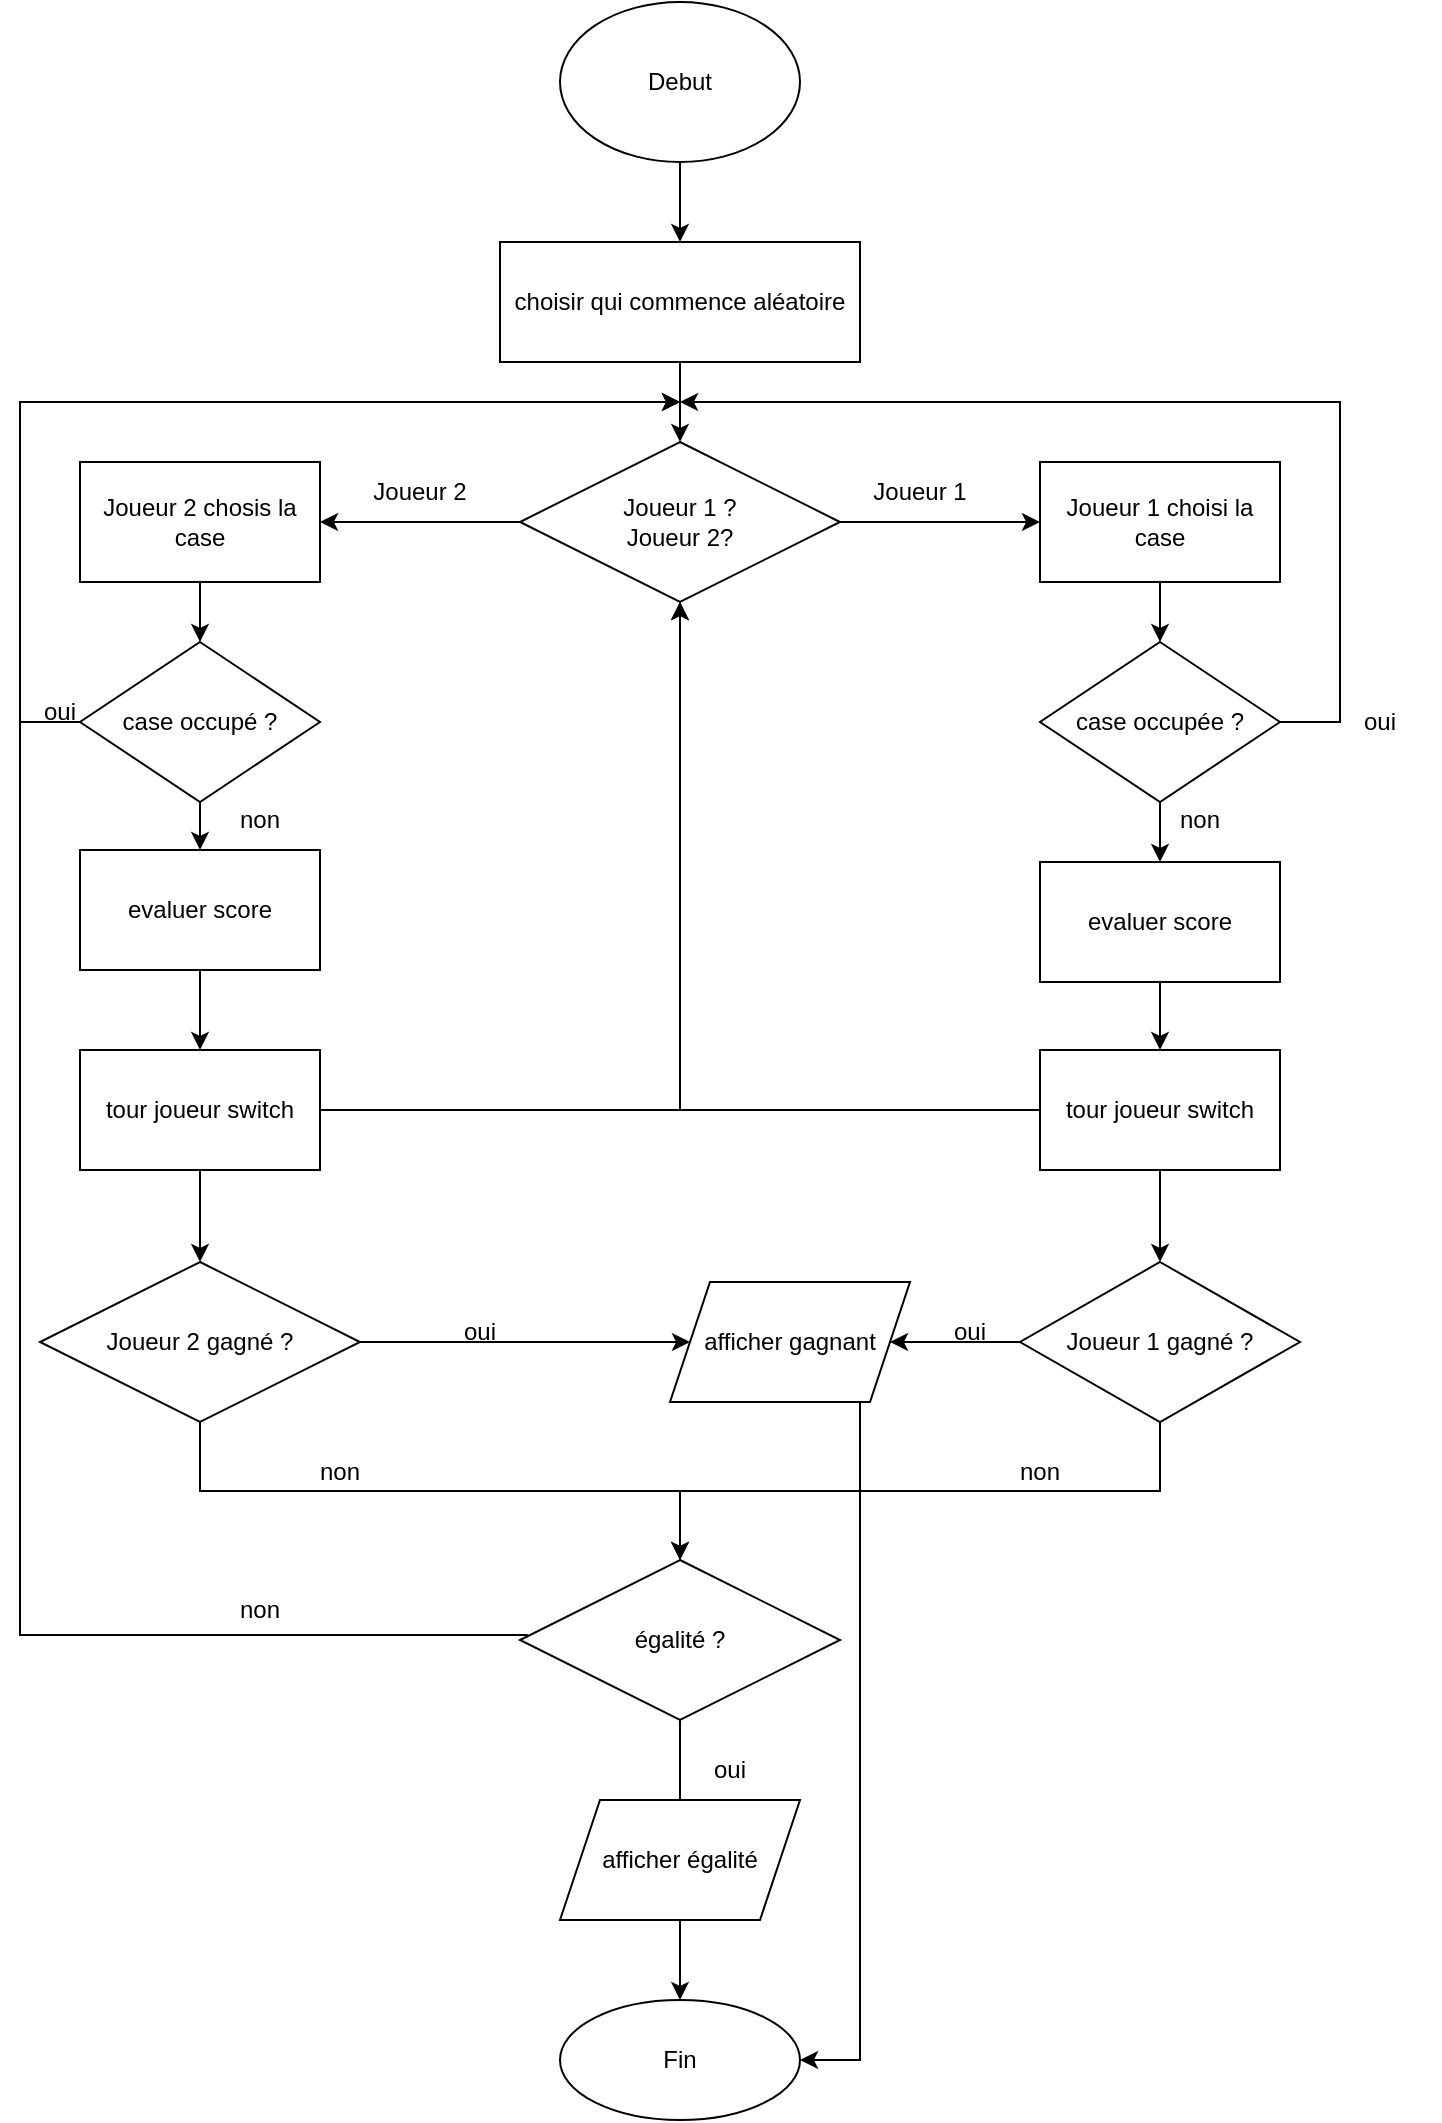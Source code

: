 <mxfile version="20.3.7" type="device"><diagram id="P6vhL5c29QS0uXHelhiU" name="Page-1"><mxGraphModel dx="920" dy="494" grid="1" gridSize="10" guides="1" tooltips="1" connect="1" arrows="1" fold="1" page="1" pageScale="1" pageWidth="850" pageHeight="1100" math="0" shadow="0"><root><mxCell id="0"/><mxCell id="1" parent="0"/><mxCell id="KWaEdYfPSowGjpT78UMa-3" value="" style="edgeStyle=orthogonalEdgeStyle;rounded=0;orthogonalLoop=1;jettySize=auto;html=1;" edge="1" parent="1" source="KWaEdYfPSowGjpT78UMa-1" target="KWaEdYfPSowGjpT78UMa-2"><mxGeometry relative="1" as="geometry"/></mxCell><mxCell id="KWaEdYfPSowGjpT78UMa-1" value="Debut" style="ellipse;whiteSpace=wrap;html=1;" vertex="1" parent="1"><mxGeometry x="340" y="30" width="120" height="80" as="geometry"/></mxCell><mxCell id="KWaEdYfPSowGjpT78UMa-5" value="" style="edgeStyle=orthogonalEdgeStyle;rounded=0;orthogonalLoop=1;jettySize=auto;html=1;" edge="1" parent="1" source="KWaEdYfPSowGjpT78UMa-2" target="KWaEdYfPSowGjpT78UMa-4"><mxGeometry relative="1" as="geometry"/></mxCell><mxCell id="KWaEdYfPSowGjpT78UMa-2" value="choisir qui commence aléatoire" style="whiteSpace=wrap;html=1;" vertex="1" parent="1"><mxGeometry x="310" y="150" width="180" height="60" as="geometry"/></mxCell><mxCell id="KWaEdYfPSowGjpT78UMa-7" value="" style="edgeStyle=orthogonalEdgeStyle;rounded=0;orthogonalLoop=1;jettySize=auto;html=1;" edge="1" parent="1" source="KWaEdYfPSowGjpT78UMa-4" target="KWaEdYfPSowGjpT78UMa-6"><mxGeometry relative="1" as="geometry"/></mxCell><mxCell id="KWaEdYfPSowGjpT78UMa-9" value="" style="edgeStyle=orthogonalEdgeStyle;rounded=0;orthogonalLoop=1;jettySize=auto;html=1;" edge="1" parent="1" source="KWaEdYfPSowGjpT78UMa-4" target="KWaEdYfPSowGjpT78UMa-8"><mxGeometry relative="1" as="geometry"/></mxCell><mxCell id="KWaEdYfPSowGjpT78UMa-4" value="&lt;div&gt;Joueur 1 ?&lt;/div&gt;&lt;div&gt;Joueur 2?&lt;br&gt;&lt;/div&gt;" style="rhombus;whiteSpace=wrap;html=1;" vertex="1" parent="1"><mxGeometry x="320" y="250" width="160" height="80" as="geometry"/></mxCell><mxCell id="KWaEdYfPSowGjpT78UMa-47" value="" style="edgeStyle=orthogonalEdgeStyle;rounded=0;orthogonalLoop=1;jettySize=auto;html=1;" edge="1" parent="1" source="KWaEdYfPSowGjpT78UMa-6" target="KWaEdYfPSowGjpT78UMa-46"><mxGeometry relative="1" as="geometry"/></mxCell><mxCell id="KWaEdYfPSowGjpT78UMa-6" value="Joueur 1 choisi la case" style="whiteSpace=wrap;html=1;" vertex="1" parent="1"><mxGeometry x="580" y="260" width="120" height="60" as="geometry"/></mxCell><mxCell id="KWaEdYfPSowGjpT78UMa-56" value="" style="edgeStyle=orthogonalEdgeStyle;rounded=0;orthogonalLoop=1;jettySize=auto;html=1;" edge="1" parent="1" source="KWaEdYfPSowGjpT78UMa-8" target="KWaEdYfPSowGjpT78UMa-55"><mxGeometry relative="1" as="geometry"/></mxCell><mxCell id="KWaEdYfPSowGjpT78UMa-8" value="Joueur 2 chosis la case" style="whiteSpace=wrap;html=1;" vertex="1" parent="1"><mxGeometry x="100" y="260" width="120" height="60" as="geometry"/></mxCell><mxCell id="KWaEdYfPSowGjpT78UMa-10" value="Joueur 2" style="text;html=1;strokeColor=none;fillColor=none;align=center;verticalAlign=middle;whiteSpace=wrap;rounded=0;" vertex="1" parent="1"><mxGeometry x="240" y="260" width="60" height="30" as="geometry"/></mxCell><mxCell id="KWaEdYfPSowGjpT78UMa-11" value="Joueur 1" style="text;html=1;strokeColor=none;fillColor=none;align=center;verticalAlign=middle;whiteSpace=wrap;rounded=0;" vertex="1" parent="1"><mxGeometry x="490" y="260" width="60" height="30" as="geometry"/></mxCell><mxCell id="KWaEdYfPSowGjpT78UMa-62" value="" style="edgeStyle=orthogonalEdgeStyle;rounded=0;orthogonalLoop=1;jettySize=auto;html=1;" edge="1" parent="1" source="KWaEdYfPSowGjpT78UMa-14" target="KWaEdYfPSowGjpT78UMa-17"><mxGeometry relative="1" as="geometry"/></mxCell><mxCell id="KWaEdYfPSowGjpT78UMa-14" value="tour joueur switch" style="rounded=0;whiteSpace=wrap;html=1;" vertex="1" parent="1"><mxGeometry x="580" y="554" width="120" height="60" as="geometry"/></mxCell><mxCell id="KWaEdYfPSowGjpT78UMa-20" value="" style="edgeStyle=orthogonalEdgeStyle;rounded=0;orthogonalLoop=1;jettySize=auto;html=1;" edge="1" parent="1" source="KWaEdYfPSowGjpT78UMa-17" target="KWaEdYfPSowGjpT78UMa-19"><mxGeometry relative="1" as="geometry"/></mxCell><mxCell id="KWaEdYfPSowGjpT78UMa-17" value="Joueur 1 gagné ?" style="rhombus;whiteSpace=wrap;html=1;" vertex="1" parent="1"><mxGeometry x="570" y="660" width="140" height="80" as="geometry"/></mxCell><mxCell id="KWaEdYfPSowGjpT78UMa-19" value="afficher gagnant" style="shape=parallelogram;perimeter=parallelogramPerimeter;whiteSpace=wrap;html=1;fixedSize=1;" vertex="1" parent="1"><mxGeometry x="395" y="670" width="120" height="60" as="geometry"/></mxCell><mxCell id="KWaEdYfPSowGjpT78UMa-24" value="" style="edgeStyle=orthogonalEdgeStyle;rounded=0;orthogonalLoop=1;jettySize=auto;html=1;entryX=0;entryY=0.5;entryDx=0;entryDy=0;" edge="1" parent="1" source="KWaEdYfPSowGjpT78UMa-21" target="KWaEdYfPSowGjpT78UMa-19"><mxGeometry relative="1" as="geometry"><mxPoint x="279.98" y="700.059" as="targetPoint"/></mxGeometry></mxCell><mxCell id="KWaEdYfPSowGjpT78UMa-21" value="Joueur 2 gagné ?" style="rhombus;whiteSpace=wrap;html=1;" vertex="1" parent="1"><mxGeometry x="80" y="660" width="160" height="80" as="geometry"/></mxCell><mxCell id="KWaEdYfPSowGjpT78UMa-30" value="" style="edgeStyle=orthogonalEdgeStyle;rounded=0;orthogonalLoop=1;jettySize=auto;html=1;" edge="1" parent="1" source="KWaEdYfPSowGjpT78UMa-25" target="KWaEdYfPSowGjpT78UMa-29"><mxGeometry relative="1" as="geometry"/></mxCell><mxCell id="KWaEdYfPSowGjpT78UMa-25" value="égalité ?" style="rhombus;whiteSpace=wrap;html=1;" vertex="1" parent="1"><mxGeometry x="320" y="809" width="160" height="80" as="geometry"/></mxCell><mxCell id="KWaEdYfPSowGjpT78UMa-27" value="" style="edgeStyle=elbowEdgeStyle;elbow=vertical;endArrow=classic;html=1;rounded=0;" edge="1" parent="1" source="KWaEdYfPSowGjpT78UMa-17" target="KWaEdYfPSowGjpT78UMa-25"><mxGeometry width="50" height="50" relative="1" as="geometry"><mxPoint x="390" y="799" as="sourcePoint"/><mxPoint x="440" y="749" as="targetPoint"/></mxGeometry></mxCell><mxCell id="KWaEdYfPSowGjpT78UMa-28" value="" style="edgeStyle=elbowEdgeStyle;elbow=vertical;endArrow=classic;html=1;rounded=0;exitX=0.5;exitY=1;exitDx=0;exitDy=0;entryX=0.5;entryY=0;entryDx=0;entryDy=0;" edge="1" parent="1" source="KWaEdYfPSowGjpT78UMa-21" target="KWaEdYfPSowGjpT78UMa-25"><mxGeometry width="50" height="50" relative="1" as="geometry"><mxPoint x="390" y="799" as="sourcePoint"/><mxPoint x="400" y="809" as="targetPoint"/></mxGeometry></mxCell><mxCell id="KWaEdYfPSowGjpT78UMa-29" value="Fin" style="ellipse;whiteSpace=wrap;html=1;" vertex="1" parent="1"><mxGeometry x="340" y="1029" width="120" height="60" as="geometry"/></mxCell><mxCell id="KWaEdYfPSowGjpT78UMa-31" value="afficher égalité" style="shape=parallelogram;perimeter=parallelogramPerimeter;whiteSpace=wrap;html=1;fixedSize=1;" vertex="1" parent="1"><mxGeometry x="340" y="929" width="120" height="60" as="geometry"/></mxCell><mxCell id="KWaEdYfPSowGjpT78UMa-34" value="" style="edgeStyle=segmentEdgeStyle;endArrow=classic;html=1;rounded=0;entryX=1;entryY=0.5;entryDx=0;entryDy=0;" edge="1" parent="1" source="KWaEdYfPSowGjpT78UMa-19" target="KWaEdYfPSowGjpT78UMa-29"><mxGeometry width="50" height="50" relative="1" as="geometry"><mxPoint x="390" y="859" as="sourcePoint"/><mxPoint x="440" y="809" as="targetPoint"/><Array as="points"><mxPoint x="490" y="1059"/></Array></mxGeometry></mxCell><mxCell id="KWaEdYfPSowGjpT78UMa-63" value="" style="edgeStyle=orthogonalEdgeStyle;rounded=0;orthogonalLoop=1;jettySize=auto;html=1;" edge="1" parent="1" source="KWaEdYfPSowGjpT78UMa-35" target="KWaEdYfPSowGjpT78UMa-14"><mxGeometry relative="1" as="geometry"/></mxCell><mxCell id="KWaEdYfPSowGjpT78UMa-35" value="evaluer score" style="rounded=0;whiteSpace=wrap;html=1;" vertex="1" parent="1"><mxGeometry x="580" y="460" width="120" height="60" as="geometry"/></mxCell><mxCell id="KWaEdYfPSowGjpT78UMa-38" value="oui" style="text;html=1;strokeColor=none;fillColor=none;align=center;verticalAlign=middle;whiteSpace=wrap;rounded=0;" vertex="1" parent="1"><mxGeometry x="395" y="899" width="60" height="30" as="geometry"/></mxCell><mxCell id="KWaEdYfPSowGjpT78UMa-39" value="" style="edgeStyle=elbowEdgeStyle;elbow=horizontal;endArrow=classic;html=1;rounded=0;exitX=0.024;exitY=0.468;exitDx=0;exitDy=0;exitPerimeter=0;" edge="1" parent="1" source="KWaEdYfPSowGjpT78UMa-25"><mxGeometry width="50" height="50" relative="1" as="geometry"><mxPoint x="240" y="800" as="sourcePoint"/><mxPoint x="400" y="230" as="targetPoint"/><Array as="points"><mxPoint x="70" y="480"/></Array></mxGeometry></mxCell><mxCell id="KWaEdYfPSowGjpT78UMa-41" value="&lt;div&gt;non&lt;/div&gt;" style="text;html=1;strokeColor=none;fillColor=none;align=center;verticalAlign=middle;whiteSpace=wrap;rounded=0;" vertex="1" parent="1"><mxGeometry x="160" y="819" width="60" height="30" as="geometry"/></mxCell><mxCell id="KWaEdYfPSowGjpT78UMa-52" value="" style="edgeStyle=orthogonalEdgeStyle;rounded=0;orthogonalLoop=1;jettySize=auto;html=1;" edge="1" parent="1" source="KWaEdYfPSowGjpT78UMa-42" target="KWaEdYfPSowGjpT78UMa-21"><mxGeometry relative="1" as="geometry"/></mxCell><mxCell id="KWaEdYfPSowGjpT78UMa-42" value="tour joueur switch" style="rounded=0;whiteSpace=wrap;html=1;" vertex="1" parent="1"><mxGeometry x="100" y="554" width="120" height="60" as="geometry"/></mxCell><mxCell id="KWaEdYfPSowGjpT78UMa-53" value="" style="edgeStyle=orthogonalEdgeStyle;rounded=0;orthogonalLoop=1;jettySize=auto;html=1;" edge="1" parent="1" source="KWaEdYfPSowGjpT78UMa-43" target="KWaEdYfPSowGjpT78UMa-42"><mxGeometry relative="1" as="geometry"/></mxCell><mxCell id="KWaEdYfPSowGjpT78UMa-43" value="evaluer score" style="rounded=0;whiteSpace=wrap;html=1;" vertex="1" parent="1"><mxGeometry x="100" y="454" width="120" height="60" as="geometry"/></mxCell><mxCell id="KWaEdYfPSowGjpT78UMa-48" value="" style="edgeStyle=orthogonalEdgeStyle;rounded=0;orthogonalLoop=1;jettySize=auto;html=1;" edge="1" parent="1" source="KWaEdYfPSowGjpT78UMa-46" target="KWaEdYfPSowGjpT78UMa-35"><mxGeometry relative="1" as="geometry"/></mxCell><mxCell id="KWaEdYfPSowGjpT78UMa-46" value="case occupée ?" style="rhombus;whiteSpace=wrap;html=1;" vertex="1" parent="1"><mxGeometry x="580" y="350" width="120" height="80" as="geometry"/></mxCell><mxCell id="KWaEdYfPSowGjpT78UMa-51" value="" style="edgeStyle=elbowEdgeStyle;elbow=horizontal;endArrow=classic;html=1;rounded=0;exitX=1;exitY=0.5;exitDx=0;exitDy=0;" edge="1" parent="1" source="KWaEdYfPSowGjpT78UMa-46"><mxGeometry width="50" height="50" relative="1" as="geometry"><mxPoint x="490" y="450" as="sourcePoint"/><mxPoint x="400" y="230" as="targetPoint"/><Array as="points"><mxPoint x="730" y="280"/></Array></mxGeometry></mxCell><mxCell id="KWaEdYfPSowGjpT78UMa-58" value="" style="edgeStyle=orthogonalEdgeStyle;rounded=0;orthogonalLoop=1;jettySize=auto;html=1;" edge="1" parent="1" source="KWaEdYfPSowGjpT78UMa-55" target="KWaEdYfPSowGjpT78UMa-43"><mxGeometry relative="1" as="geometry"/></mxCell><mxCell id="KWaEdYfPSowGjpT78UMa-55" value="case occupé ?" style="rhombus;whiteSpace=wrap;html=1;" vertex="1" parent="1"><mxGeometry x="100" y="350" width="120" height="80" as="geometry"/></mxCell><mxCell id="KWaEdYfPSowGjpT78UMa-59" value="" style="edgeStyle=elbowEdgeStyle;elbow=horizontal;endArrow=classic;html=1;rounded=0;exitX=0;exitY=0.5;exitDx=0;exitDy=0;" edge="1" parent="1" source="KWaEdYfPSowGjpT78UMa-55"><mxGeometry width="50" height="50" relative="1" as="geometry"><mxPoint x="430" y="510" as="sourcePoint"/><mxPoint x="400" y="230" as="targetPoint"/><Array as="points"><mxPoint x="70" y="310"/></Array></mxGeometry></mxCell><mxCell id="KWaEdYfPSowGjpT78UMa-60" value="" style="edgeStyle=segmentEdgeStyle;endArrow=classic;html=1;rounded=0;exitX=1;exitY=0.5;exitDx=0;exitDy=0;entryX=0.5;entryY=1;entryDx=0;entryDy=0;" edge="1" parent="1" source="KWaEdYfPSowGjpT78UMa-42" target="KWaEdYfPSowGjpT78UMa-4"><mxGeometry width="50" height="50" relative="1" as="geometry"><mxPoint x="430" y="500" as="sourcePoint"/><mxPoint x="480" y="450" as="targetPoint"/></mxGeometry></mxCell><mxCell id="KWaEdYfPSowGjpT78UMa-61" value="" style="edgeStyle=segmentEdgeStyle;endArrow=classic;html=1;rounded=0;entryX=0.5;entryY=1;entryDx=0;entryDy=0;exitX=0;exitY=0.5;exitDx=0;exitDy=0;" edge="1" parent="1" source="KWaEdYfPSowGjpT78UMa-14" target="KWaEdYfPSowGjpT78UMa-4"><mxGeometry width="50" height="50" relative="1" as="geometry"><mxPoint x="430" y="500" as="sourcePoint"/><mxPoint x="480" y="450" as="targetPoint"/></mxGeometry></mxCell><mxCell id="KWaEdYfPSowGjpT78UMa-64" value="non" style="text;html=1;strokeColor=none;fillColor=none;align=center;verticalAlign=middle;whiteSpace=wrap;rounded=0;" vertex="1" parent="1"><mxGeometry x="200" y="750" width="60" height="30" as="geometry"/></mxCell><mxCell id="KWaEdYfPSowGjpT78UMa-65" value="non" style="text;html=1;strokeColor=none;fillColor=none;align=center;verticalAlign=middle;whiteSpace=wrap;rounded=0;" vertex="1" parent="1"><mxGeometry x="550" y="750" width="60" height="30" as="geometry"/></mxCell><mxCell id="KWaEdYfPSowGjpT78UMa-66" value="oui" style="text;html=1;strokeColor=none;fillColor=none;align=center;verticalAlign=middle;whiteSpace=wrap;rounded=0;" vertex="1" parent="1"><mxGeometry x="270" y="680" width="60" height="30" as="geometry"/></mxCell><mxCell id="KWaEdYfPSowGjpT78UMa-67" value="oui" style="text;html=1;strokeColor=none;fillColor=none;align=center;verticalAlign=middle;whiteSpace=wrap;rounded=0;" vertex="1" parent="1"><mxGeometry x="515" y="680" width="60" height="30" as="geometry"/></mxCell><mxCell id="KWaEdYfPSowGjpT78UMa-68" value="non" style="text;html=1;strokeColor=none;fillColor=none;align=center;verticalAlign=middle;whiteSpace=wrap;rounded=0;" vertex="1" parent="1"><mxGeometry x="630" y="424" width="60" height="30" as="geometry"/></mxCell><mxCell id="KWaEdYfPSowGjpT78UMa-69" value="non" style="text;html=1;strokeColor=none;fillColor=none;align=center;verticalAlign=middle;whiteSpace=wrap;rounded=0;" vertex="1" parent="1"><mxGeometry x="160" y="424" width="60" height="30" as="geometry"/></mxCell><mxCell id="KWaEdYfPSowGjpT78UMa-70" value="oui" style="text;html=1;strokeColor=none;fillColor=none;align=center;verticalAlign=middle;whiteSpace=wrap;rounded=0;" vertex="1" parent="1"><mxGeometry x="720" y="375" width="60" height="30" as="geometry"/></mxCell><mxCell id="KWaEdYfPSowGjpT78UMa-71" value="oui" style="text;html=1;strokeColor=none;fillColor=none;align=center;verticalAlign=middle;whiteSpace=wrap;rounded=0;" vertex="1" parent="1"><mxGeometry x="60" y="370" width="60" height="30" as="geometry"/></mxCell></root></mxGraphModel></diagram></mxfile>